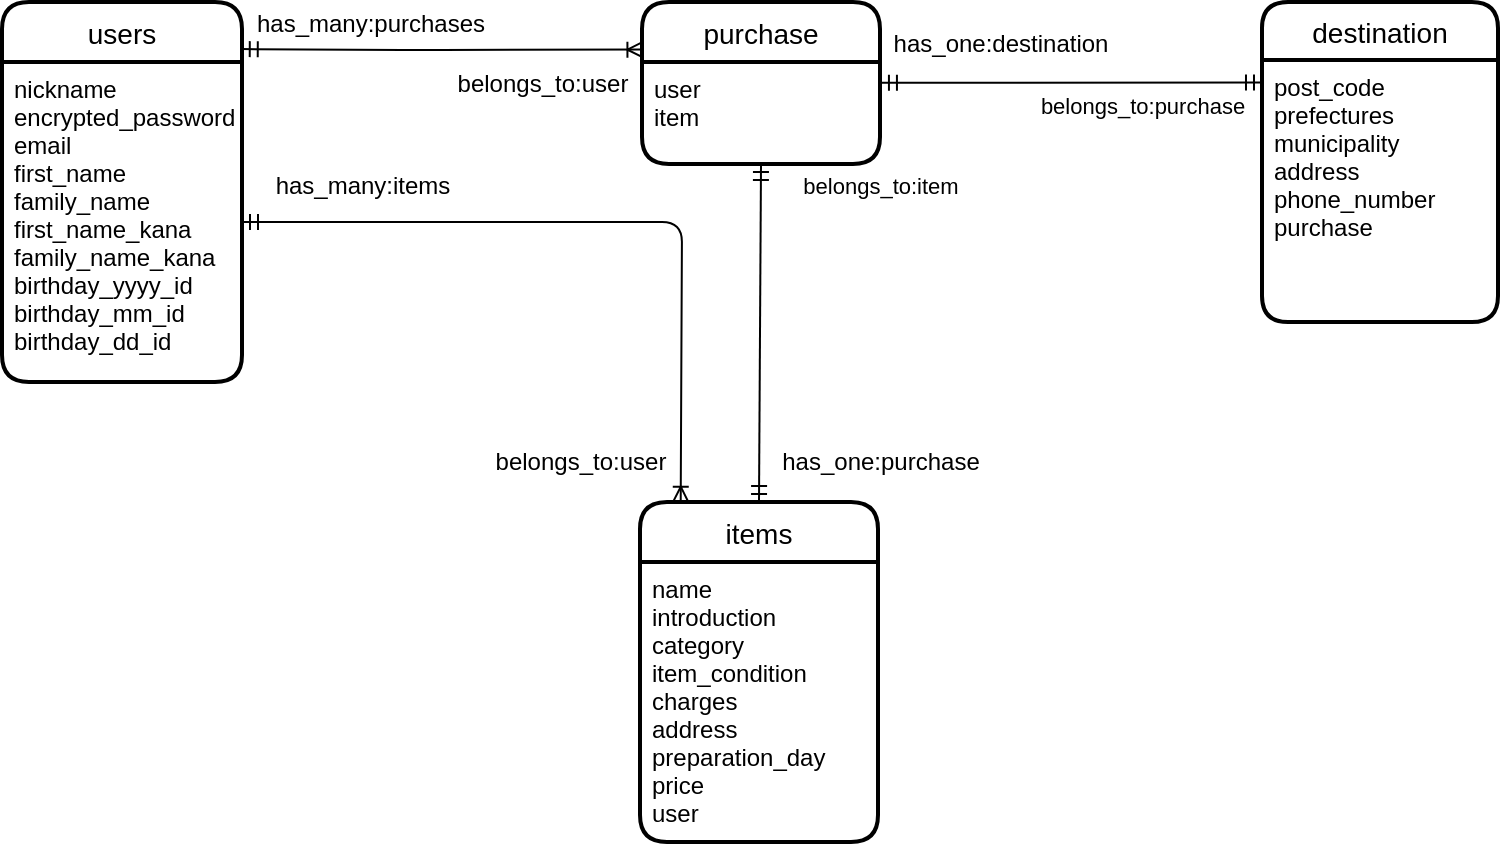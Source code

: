 <mxfile>
    <diagram id="37Y_X_Y8JCTT_t9k_qw2" name="ページ1">
        <mxGraphModel dx="1858" dy="509" grid="1" gridSize="10" guides="1" tooltips="1" connect="1" arrows="1" fold="1" page="1" pageScale="1" pageWidth="827" pageHeight="1169" math="0" shadow="0">
            <root>
                <mxCell id="0"/>
                <mxCell id="1" parent="0"/>
                <mxCell id="89" value="users" style="swimlane;childLayout=stackLayout;horizontal=1;startSize=30;horizontalStack=0;rounded=1;fontSize=14;fontStyle=0;strokeWidth=2;resizeParent=0;resizeLast=1;shadow=0;dashed=0;align=center;" parent="1" vertex="1">
                    <mxGeometry x="-80" y="40" width="120" height="190" as="geometry"/>
                </mxCell>
                <mxCell id="90" value="nickname&#10;encrypted_password&#10;email&#10;first_name&#10;family_name&#10;first_name_kana&#10;family_name_kana&#10;birthday_yyyy_id&#10;birthday_mm_id&#10;birthday_dd_id " style="align=left;strokeColor=none;fillColor=none;spacingLeft=4;fontSize=12;verticalAlign=top;resizable=0;rotatable=0;part=1;" parent="89" vertex="1">
                    <mxGeometry y="30" width="120" height="160" as="geometry"/>
                </mxCell>
                <mxCell id="93" value="items   " style="swimlane;childLayout=stackLayout;horizontal=1;startSize=30;horizontalStack=0;rounded=1;fontSize=14;fontStyle=0;strokeWidth=2;resizeParent=0;resizeLast=1;shadow=0;dashed=0;align=center;" parent="1" vertex="1">
                    <mxGeometry x="239" y="290" width="119" height="170" as="geometry"/>
                </mxCell>
                <mxCell id="94" value="name&#10;introduction&#10;category&#10;item_condition&#10;charges&#10;address&#10;preparation_day&#10;price&#10;user" style="align=left;strokeColor=none;fillColor=none;spacingLeft=4;fontSize=12;verticalAlign=top;resizable=0;rotatable=0;part=1;" parent="93" vertex="1">
                    <mxGeometry y="30" width="119" height="140" as="geometry"/>
                </mxCell>
                <mxCell id="95" value="destination" style="swimlane;childLayout=stackLayout;horizontal=1;startSize=29;horizontalStack=0;rounded=1;fontSize=14;fontStyle=0;strokeWidth=2;resizeParent=0;resizeLast=1;shadow=0;dashed=0;align=center;" parent="1" vertex="1">
                    <mxGeometry x="550" y="40" width="118" height="160" as="geometry"/>
                </mxCell>
                <mxCell id="96" value="post_code&#10;prefectures&#10;municipality&#10;address&#10;phone_number&#10;purchase" style="align=left;strokeColor=none;fillColor=none;spacingLeft=4;fontSize=12;verticalAlign=top;resizable=0;rotatable=0;part=1;" parent="95" vertex="1">
                    <mxGeometry y="29" width="118" height="131" as="geometry"/>
                </mxCell>
                <mxCell id="98" value="purchase" style="swimlane;childLayout=stackLayout;horizontal=1;startSize=30;horizontalStack=0;rounded=1;fontSize=14;fontStyle=0;strokeWidth=2;resizeParent=0;resizeLast=1;shadow=0;dashed=0;align=center;" parent="1" vertex="1">
                    <mxGeometry x="240" y="40" width="119" height="81" as="geometry"/>
                </mxCell>
                <mxCell id="99" value="user&#10;item" style="align=left;strokeColor=none;fillColor=none;spacingLeft=4;fontSize=12;verticalAlign=top;resizable=0;rotatable=0;part=1;" parent="98" vertex="1">
                    <mxGeometry y="30" width="119" height="51" as="geometry"/>
                </mxCell>
                <mxCell id="107" value="" style="fontSize=12;html=1;endArrow=ERmandOne;startArrow=ERmandOne;entryX=-0.004;entryY=0.083;entryDx=0;entryDy=0;entryPerimeter=0;" parent="1" edge="1">
                    <mxGeometry width="100" height="100" relative="1" as="geometry">
                        <mxPoint x="359.47" y="80.37" as="sourcePoint"/>
                        <mxPoint x="549.998" y="80.243" as="targetPoint"/>
                    </mxGeometry>
                </mxCell>
                <mxCell id="116" value="belongs_to:purchase" style="edgeLabel;html=1;align=center;verticalAlign=middle;resizable=0;points=[];" parent="107" vertex="1" connectable="0">
                    <mxGeometry x="0.519" y="1" relative="1" as="geometry">
                        <mxPoint x="-14" y="12" as="offset"/>
                    </mxGeometry>
                </mxCell>
                <mxCell id="113" value="" style="fontSize=12;html=1;endArrow=ERoneToMany;startArrow=ERmandOne;exitX=0.999;exitY=0.158;exitDx=0;exitDy=0;exitPerimeter=0;entryX=0.006;entryY=0.408;entryDx=0;entryDy=0;entryPerimeter=0;" parent="1" edge="1">
                    <mxGeometry width="100" height="100" relative="1" as="geometry">
                        <mxPoint x="39.88" y="63.54" as="sourcePoint"/>
                        <mxPoint x="240.714" y="63.808" as="targetPoint"/>
                        <Array as="points">
                            <mxPoint x="130" y="64"/>
                        </Array>
                    </mxGeometry>
                </mxCell>
                <mxCell id="114" value="" style="fontSize=12;html=1;endArrow=ERmandOne;startArrow=ERmandOne;exitX=0.5;exitY=1;exitDx=0;exitDy=0;entryX=0.5;entryY=0;entryDx=0;entryDy=0;" parent="1" source="99" target="93" edge="1">
                    <mxGeometry width="100" height="100" relative="1" as="geometry">
                        <mxPoint x="369" y="80" as="sourcePoint"/>
                        <mxPoint x="530" y="79" as="targetPoint"/>
                    </mxGeometry>
                </mxCell>
                <mxCell id="115" value="" style="fontSize=12;html=1;endArrow=ERoneToMany;startArrow=ERmandOne;entryX=0.171;entryY=0.002;entryDx=0;entryDy=0;entryPerimeter=0;exitX=1;exitY=0.5;exitDx=0;exitDy=0;" parent="1" source="90" target="93" edge="1">
                    <mxGeometry width="100" height="100" relative="1" as="geometry">
                        <mxPoint x="160" y="200" as="sourcePoint"/>
                        <mxPoint x="240" y="280" as="targetPoint"/>
                        <Array as="points">
                            <mxPoint x="260" y="150"/>
                        </Array>
                    </mxGeometry>
                </mxCell>
                <mxCell id="118" value="has_one:destination" style="text;html=1;align=center;verticalAlign=middle;resizable=0;points=[];autosize=1;strokeColor=none;fillColor=none;" parent="1" vertex="1">
                    <mxGeometry x="359" y="50.5" width="120" height="20" as="geometry"/>
                </mxCell>
                <mxCell id="122" value="has_many:purchases" style="text;html=1;align=center;verticalAlign=middle;resizable=0;points=[];autosize=1;strokeColor=none;fillColor=none;" parent="1" vertex="1">
                    <mxGeometry x="39" y="41" width="130" height="20" as="geometry"/>
                </mxCell>
                <mxCell id="123" value="belongs_to:user" style="text;html=1;align=center;verticalAlign=middle;resizable=0;points=[];autosize=1;strokeColor=none;fillColor=none;" parent="1" vertex="1">
                    <mxGeometry x="140" y="70.5" width="100" height="20" as="geometry"/>
                </mxCell>
                <mxCell id="125" value="belongs_to:user" style="text;html=1;align=center;verticalAlign=middle;resizable=0;points=[];autosize=1;strokeColor=none;fillColor=none;" parent="1" vertex="1">
                    <mxGeometry x="159" y="260" width="100" height="20" as="geometry"/>
                </mxCell>
                <mxCell id="126" value="has_many:items" style="text;html=1;align=center;verticalAlign=middle;resizable=0;points=[];autosize=1;strokeColor=none;fillColor=none;" parent="1" vertex="1">
                    <mxGeometry x="50" y="122" width="100" height="20" as="geometry"/>
                </mxCell>
                <mxCell id="133" value="has_one:purchase" style="text;html=1;align=center;verticalAlign=middle;resizable=0;points=[];autosize=1;strokeColor=none;fillColor=none;" parent="1" vertex="1">
                    <mxGeometry x="304" y="260" width="110" height="20" as="geometry"/>
                </mxCell>
                <mxCell id="134" value="belongs_to:item" style="edgeLabel;html=1;align=center;verticalAlign=middle;resizable=0;points=[];" parent="1" vertex="1" connectable="0">
                    <mxGeometry x="359.001" y="132.004" as="geometry"/>
                </mxCell>
            </root>
        </mxGraphModel>
    </diagram>
</mxfile>